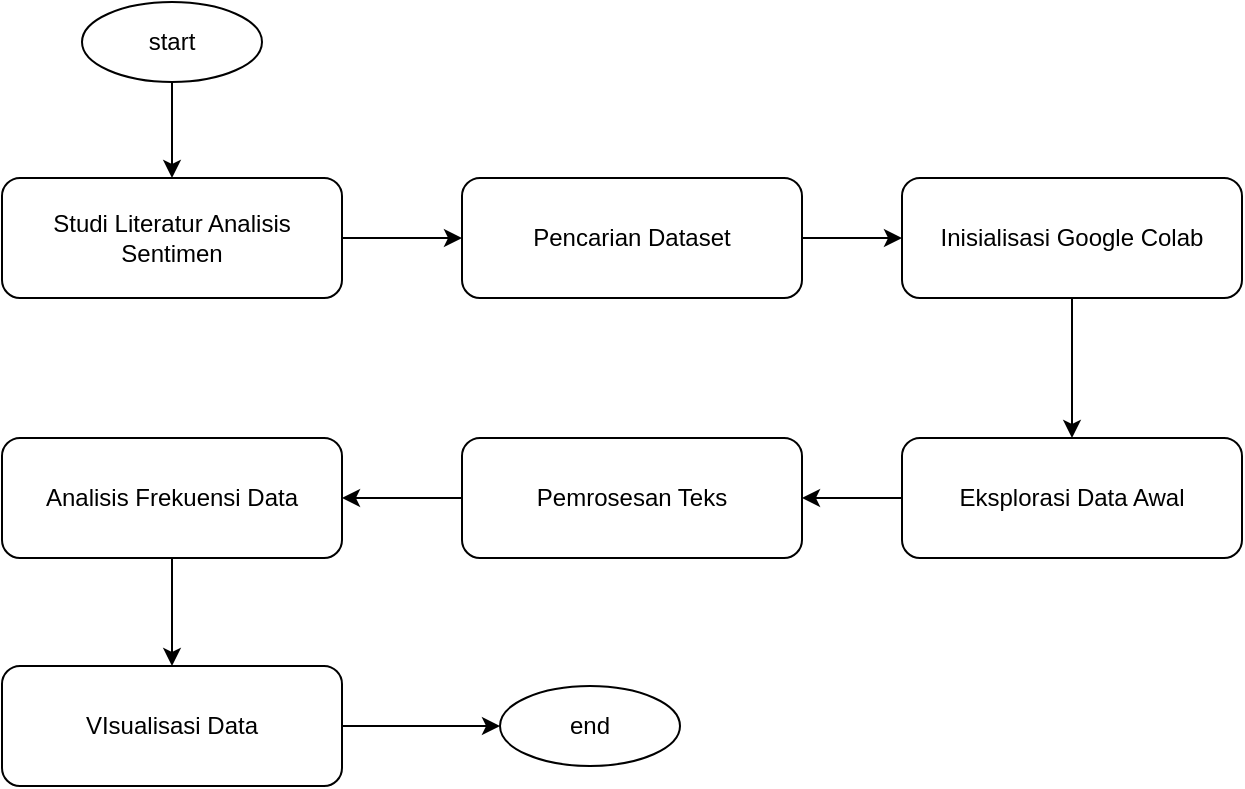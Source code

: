 <mxfile version="21.6.8" type="github">
  <diagram name="Page-1" id="177Y1PXUK1EjTTsJiQ3w">
    <mxGraphModel dx="1434" dy="750" grid="0" gridSize="10" guides="1" tooltips="1" connect="1" arrows="1" fold="1" page="1" pageScale="1" pageWidth="850" pageHeight="1100" math="0" shadow="0">
      <root>
        <mxCell id="0" />
        <mxCell id="1" parent="0" />
        <mxCell id="zIs3n2pkOhi-q2zzHzzz-7" style="edgeStyle=orthogonalEdgeStyle;rounded=0;orthogonalLoop=1;jettySize=auto;html=1;entryX=0;entryY=0.5;entryDx=0;entryDy=0;" edge="1" parent="1" source="zIs3n2pkOhi-q2zzHzzz-1" target="zIs3n2pkOhi-q2zzHzzz-2">
          <mxGeometry relative="1" as="geometry" />
        </mxCell>
        <mxCell id="zIs3n2pkOhi-q2zzHzzz-1" value="Studi Literatur Analisis Sentimen" style="rounded=1;whiteSpace=wrap;html=1;" vertex="1" parent="1">
          <mxGeometry x="157" y="122" width="170" height="60" as="geometry" />
        </mxCell>
        <mxCell id="zIs3n2pkOhi-q2zzHzzz-8" style="edgeStyle=orthogonalEdgeStyle;rounded=0;orthogonalLoop=1;jettySize=auto;html=1;" edge="1" parent="1" source="zIs3n2pkOhi-q2zzHzzz-2" target="zIs3n2pkOhi-q2zzHzzz-3">
          <mxGeometry relative="1" as="geometry" />
        </mxCell>
        <mxCell id="zIs3n2pkOhi-q2zzHzzz-2" value="Pencarian Dataset" style="rounded=1;whiteSpace=wrap;html=1;" vertex="1" parent="1">
          <mxGeometry x="387" y="122" width="170" height="60" as="geometry" />
        </mxCell>
        <mxCell id="zIs3n2pkOhi-q2zzHzzz-9" style="edgeStyle=orthogonalEdgeStyle;rounded=0;orthogonalLoop=1;jettySize=auto;html=1;" edge="1" parent="1" source="zIs3n2pkOhi-q2zzHzzz-3" target="zIs3n2pkOhi-q2zzHzzz-4">
          <mxGeometry relative="1" as="geometry" />
        </mxCell>
        <mxCell id="zIs3n2pkOhi-q2zzHzzz-3" value="Inisialisasi Google Colab" style="rounded=1;whiteSpace=wrap;html=1;" vertex="1" parent="1">
          <mxGeometry x="607" y="122" width="170" height="60" as="geometry" />
        </mxCell>
        <mxCell id="zIs3n2pkOhi-q2zzHzzz-10" style="edgeStyle=orthogonalEdgeStyle;rounded=0;orthogonalLoop=1;jettySize=auto;html=1;entryX=1;entryY=0.5;entryDx=0;entryDy=0;" edge="1" parent="1" source="zIs3n2pkOhi-q2zzHzzz-4" target="zIs3n2pkOhi-q2zzHzzz-5">
          <mxGeometry relative="1" as="geometry" />
        </mxCell>
        <mxCell id="zIs3n2pkOhi-q2zzHzzz-4" value="Eksplorasi Data Awal" style="rounded=1;whiteSpace=wrap;html=1;" vertex="1" parent="1">
          <mxGeometry x="607" y="252" width="170" height="60" as="geometry" />
        </mxCell>
        <mxCell id="zIs3n2pkOhi-q2zzHzzz-11" style="edgeStyle=orthogonalEdgeStyle;rounded=0;orthogonalLoop=1;jettySize=auto;html=1;entryX=1;entryY=0.5;entryDx=0;entryDy=0;" edge="1" parent="1" source="zIs3n2pkOhi-q2zzHzzz-5" target="zIs3n2pkOhi-q2zzHzzz-6">
          <mxGeometry relative="1" as="geometry" />
        </mxCell>
        <mxCell id="zIs3n2pkOhi-q2zzHzzz-5" value="Pemrosesan Teks" style="rounded=1;whiteSpace=wrap;html=1;" vertex="1" parent="1">
          <mxGeometry x="387" y="252" width="170" height="60" as="geometry" />
        </mxCell>
        <mxCell id="zIs3n2pkOhi-q2zzHzzz-15" style="edgeStyle=orthogonalEdgeStyle;rounded=0;orthogonalLoop=1;jettySize=auto;html=1;exitX=1;exitY=0.5;exitDx=0;exitDy=0;" edge="1" parent="1" source="zIs3n2pkOhi-q2zzHzzz-16" target="zIs3n2pkOhi-q2zzHzzz-14">
          <mxGeometry relative="1" as="geometry">
            <mxPoint x="118" y="351" as="sourcePoint" />
          </mxGeometry>
        </mxCell>
        <mxCell id="zIs3n2pkOhi-q2zzHzzz-17" style="edgeStyle=orthogonalEdgeStyle;rounded=0;orthogonalLoop=1;jettySize=auto;html=1;" edge="1" parent="1" source="zIs3n2pkOhi-q2zzHzzz-6" target="zIs3n2pkOhi-q2zzHzzz-16">
          <mxGeometry relative="1" as="geometry" />
        </mxCell>
        <mxCell id="zIs3n2pkOhi-q2zzHzzz-6" value="Analisis Frekuensi Data" style="rounded=1;whiteSpace=wrap;html=1;" vertex="1" parent="1">
          <mxGeometry x="157" y="252" width="170" height="60" as="geometry" />
        </mxCell>
        <mxCell id="zIs3n2pkOhi-q2zzHzzz-13" style="edgeStyle=orthogonalEdgeStyle;rounded=0;orthogonalLoop=1;jettySize=auto;html=1;entryX=0.5;entryY=0;entryDx=0;entryDy=0;" edge="1" parent="1" source="zIs3n2pkOhi-q2zzHzzz-12" target="zIs3n2pkOhi-q2zzHzzz-1">
          <mxGeometry relative="1" as="geometry" />
        </mxCell>
        <mxCell id="zIs3n2pkOhi-q2zzHzzz-12" value="start" style="ellipse;whiteSpace=wrap;html=1;" vertex="1" parent="1">
          <mxGeometry x="197" y="34" width="90" height="40" as="geometry" />
        </mxCell>
        <mxCell id="zIs3n2pkOhi-q2zzHzzz-14" value="end" style="ellipse;whiteSpace=wrap;html=1;" vertex="1" parent="1">
          <mxGeometry x="406" y="376" width="90" height="40" as="geometry" />
        </mxCell>
        <mxCell id="zIs3n2pkOhi-q2zzHzzz-16" value="VIsualisasi Data" style="rounded=1;whiteSpace=wrap;html=1;" vertex="1" parent="1">
          <mxGeometry x="157" y="366" width="170" height="60" as="geometry" />
        </mxCell>
      </root>
    </mxGraphModel>
  </diagram>
</mxfile>
